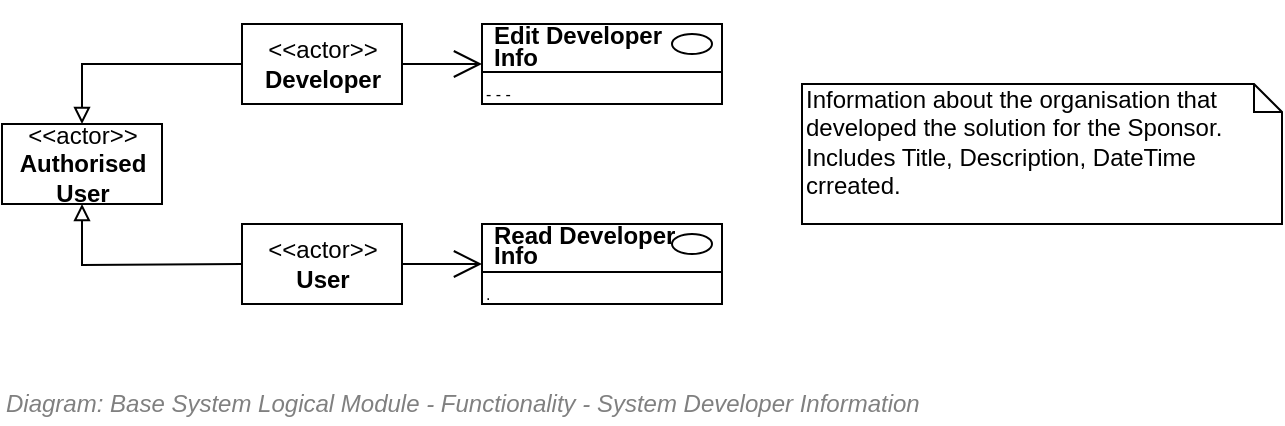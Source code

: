 <mxfile compressed="false" version="20.3.0" type="device">
  <diagram name="Functionality/System Logical Module/Developer Information" id="UhkV6HdyAc4lgxbhkPH5">
    <mxGraphModel dx="782" dy="549" grid="1" gridSize="10" guides="1" tooltips="1" connect="1" arrows="1" fold="1" page="1" pageScale="1" pageWidth="827" pageHeight="1169" math="0" shadow="0">
      <root>
        <mxCell id="8u1NRN3YQbFhW1grfORo-0" />
        <mxCell id="8u1NRN3YQbFhW1grfORo-9" value="Diagram/Use Cases" parent="8u1NRN3YQbFhW1grfORo-0" />
        <mxCell id="tGjOaxrCl9Wp_P7_Ldbx-0" style="edgeStyle=orthogonalEdgeStyle;rounded=0;orthogonalLoop=1;jettySize=auto;html=1;endArrow=block;endFill=0;" edge="1" parent="8u1NRN3YQbFhW1grfORo-9" source="tGjOaxrCl9Wp_P7_Ldbx-1" target="tGjOaxrCl9Wp_P7_Ldbx-2">
          <mxGeometry relative="1" as="geometry" />
        </mxCell>
        <mxCell id="tGjOaxrCl9Wp_P7_Ldbx-1" value="&amp;lt;&amp;lt;actor&amp;gt;&amp;gt;&lt;br&gt;&lt;b&gt;Developer&lt;br&gt;&lt;/b&gt;" style="text;html=1;align=center;verticalAlign=middle;dashed=0;fillColor=#ffffff;strokeColor=#000000;" vertex="1" parent="8u1NRN3YQbFhW1grfORo-9">
          <mxGeometry x="240" y="280" width="80" height="40" as="geometry" />
        </mxCell>
        <mxCell id="tGjOaxrCl9Wp_P7_Ldbx-2" value="&amp;lt;&amp;lt;actor&amp;gt;&amp;gt;&lt;br&gt;&lt;b&gt;Authorised&lt;br&gt;User&lt;br&gt;&lt;/b&gt;" style="text;html=1;align=center;verticalAlign=middle;dashed=0;fillColor=#ffffff;strokeColor=#000000;" vertex="1" parent="8u1NRN3YQbFhW1grfORo-9">
          <mxGeometry x="120" y="330" width="80" height="40" as="geometry" />
        </mxCell>
        <mxCell id="tGjOaxrCl9Wp_P7_Ldbx-3" value="" style="fontStyle=1;align=left;verticalAlign=top;childLayout=stackLayout;horizontal=1;horizontalStack=0;resizeParent=1;resizeParentMax=0;resizeLast=0;marginBottom=0;" vertex="1" parent="8u1NRN3YQbFhW1grfORo-9">
          <mxGeometry x="360" y="280" width="120" height="40" as="geometry" />
        </mxCell>
        <mxCell id="tGjOaxrCl9Wp_P7_Ldbx-4" value="&lt;p style=&quot;line-height: 0.9;&quot;&gt;Edit Developer&lt;br&gt;Info&lt;/p&gt;" style="html=1;align=left;spacingLeft=4;verticalAlign=middle;strokeColor=none;fillColor=none;fontStyle=1;spacingTop=2;" vertex="1" parent="tGjOaxrCl9Wp_P7_Ldbx-3">
          <mxGeometry width="120" height="20" as="geometry" />
        </mxCell>
        <mxCell id="tGjOaxrCl9Wp_P7_Ldbx-5" value="" style="shape=ellipse;" vertex="1" parent="tGjOaxrCl9Wp_P7_Ldbx-4">
          <mxGeometry x="1" width="20" height="10" relative="1" as="geometry">
            <mxPoint x="-25" y="5" as="offset" />
          </mxGeometry>
        </mxCell>
        <mxCell id="tGjOaxrCl9Wp_P7_Ldbx-6" value="" style="line;strokeWidth=1;fillColor=none;align=left;verticalAlign=middle;spacingTop=-1;spacingLeft=3;spacingRight=3;rotatable=0;labelPosition=right;points=[];portConstraint=eastwest;" vertex="1" parent="tGjOaxrCl9Wp_P7_Ldbx-3">
          <mxGeometry y="20" width="120" height="8" as="geometry" />
        </mxCell>
        <mxCell id="tGjOaxrCl9Wp_P7_Ldbx-7" value="- - -" style="html=1;align=left;spacingLeft=4;verticalAlign=top;strokeColor=none;fillColor=none;fontSize=8;spacing=-2;" vertex="1" parent="tGjOaxrCl9Wp_P7_Ldbx-3">
          <mxGeometry y="28" width="120" height="12" as="geometry" />
        </mxCell>
        <mxCell id="tGjOaxrCl9Wp_P7_Ldbx-8" value="" style="endArrow=open;endFill=1;endSize=12;html=1;strokeColor=#000000;fontSize=10;entryX=0;entryY=0.5;entryDx=0;entryDy=0;" edge="1" parent="8u1NRN3YQbFhW1grfORo-9">
          <mxGeometry width="160" relative="1" as="geometry">
            <mxPoint x="320" y="300" as="sourcePoint" />
            <mxPoint x="360" y="300" as="targetPoint" />
          </mxGeometry>
        </mxCell>
        <mxCell id="tGjOaxrCl9Wp_P7_Ldbx-9" style="edgeStyle=orthogonalEdgeStyle;rounded=0;orthogonalLoop=1;jettySize=auto;html=1;endArrow=block;endFill=0;" edge="1" parent="8u1NRN3YQbFhW1grfORo-9" target="tGjOaxrCl9Wp_P7_Ldbx-2">
          <mxGeometry relative="1" as="geometry">
            <mxPoint x="240" y="400" as="sourcePoint" />
            <mxPoint x="200" y="400" as="targetPoint" />
          </mxGeometry>
        </mxCell>
        <mxCell id="tGjOaxrCl9Wp_P7_Ldbx-10" value="&amp;lt;&amp;lt;actor&amp;gt;&amp;gt;&lt;br&gt;&lt;b&gt;User&lt;br&gt;&lt;/b&gt;" style="text;html=1;align=center;verticalAlign=middle;dashed=0;fillColor=#ffffff;strokeColor=#000000;" vertex="1" parent="8u1NRN3YQbFhW1grfORo-9">
          <mxGeometry x="240" y="380" width="80" height="40" as="geometry" />
        </mxCell>
        <mxCell id="tGjOaxrCl9Wp_P7_Ldbx-11" value="" style="fontStyle=1;align=left;verticalAlign=top;childLayout=stackLayout;horizontal=1;horizontalStack=0;resizeParent=1;resizeParentMax=0;resizeLast=0;marginBottom=0;" vertex="1" parent="8u1NRN3YQbFhW1grfORo-9">
          <mxGeometry x="360" y="380" width="120" height="40" as="geometry" />
        </mxCell>
        <mxCell id="tGjOaxrCl9Wp_P7_Ldbx-12" value="&lt;p style=&quot;line-height: 0.8;&quot;&gt;Read Developer&lt;br&gt;Info&lt;/p&gt;" style="html=1;align=left;spacingLeft=4;verticalAlign=middle;strokeColor=none;fillColor=none;fontStyle=1;spacingTop=2;" vertex="1" parent="tGjOaxrCl9Wp_P7_Ldbx-11">
          <mxGeometry width="120" height="20" as="geometry" />
        </mxCell>
        <mxCell id="tGjOaxrCl9Wp_P7_Ldbx-13" value="" style="shape=ellipse;" vertex="1" parent="tGjOaxrCl9Wp_P7_Ldbx-12">
          <mxGeometry x="1" width="20" height="10" relative="1" as="geometry">
            <mxPoint x="-25" y="5" as="offset" />
          </mxGeometry>
        </mxCell>
        <mxCell id="tGjOaxrCl9Wp_P7_Ldbx-14" value="" style="line;strokeWidth=1;fillColor=none;align=left;verticalAlign=middle;spacingTop=-1;spacingLeft=3;spacingRight=3;rotatable=0;labelPosition=right;points=[];portConstraint=eastwest;" vertex="1" parent="tGjOaxrCl9Wp_P7_Ldbx-11">
          <mxGeometry y="20" width="120" height="8" as="geometry" />
        </mxCell>
        <mxCell id="tGjOaxrCl9Wp_P7_Ldbx-15" value="." style="html=1;align=left;spacingLeft=4;verticalAlign=top;strokeColor=none;fillColor=none;fontSize=8;spacing=-2;" vertex="1" parent="tGjOaxrCl9Wp_P7_Ldbx-11">
          <mxGeometry y="28" width="120" height="12" as="geometry" />
        </mxCell>
        <mxCell id="tGjOaxrCl9Wp_P7_Ldbx-16" value="" style="endArrow=open;endFill=1;endSize=12;html=1;strokeColor=#000000;fontSize=10;entryX=0;entryY=1;entryDx=0;entryDy=0;exitX=1;exitY=0.5;exitDx=0;exitDy=0;" edge="1" parent="8u1NRN3YQbFhW1grfORo-9" source="tGjOaxrCl9Wp_P7_Ldbx-10" target="tGjOaxrCl9Wp_P7_Ldbx-12">
          <mxGeometry width="160" relative="1" as="geometry">
            <mxPoint x="330.0" y="400" as="sourcePoint" />
            <mxPoint x="370.0" y="400" as="targetPoint" />
          </mxGeometry>
        </mxCell>
        <mxCell id="8u1NRN3YQbFhW1grfORo-20" value="Notes" parent="8u1NRN3YQbFhW1grfORo-0" />
        <mxCell id="8u1NRN3YQbFhW1grfORo-21" value="Information about the organisation that developed the solution for the Sponsor.&amp;nbsp;&lt;br&gt;Includes Title, Description, DateTime crreated." style="shape=note;whiteSpace=wrap;html=1;size=14;verticalAlign=top;align=left;spacingTop=-6;strokeWidth=1;fillColor=none;fontSize=12;" parent="8u1NRN3YQbFhW1grfORo-20" vertex="1">
          <mxGeometry x="520" y="310" width="240" height="70" as="geometry" />
        </mxCell>
        <mxCell id="8u1NRN3YQbFhW1grfORo-7" value="Title/Diagram" parent="8u1NRN3YQbFhW1grfORo-0" />
        <mxCell id="8u1NRN3YQbFhW1grfORo-8" value="&lt;font style=&quot;font-size: 12px&quot;&gt;Diagram: Base System Logical Module -&amp;nbsp;Functionality -&amp;nbsp;System Developer Information&lt;/font&gt;" style="text;strokeColor=none;fillColor=none;html=1;fontSize=12;fontStyle=2;verticalAlign=middle;align=left;shadow=0;glass=0;comic=0;opacity=30;fontColor=#808080;" parent="8u1NRN3YQbFhW1grfORo-7" vertex="1">
          <mxGeometry x="120" y="460" width="520" height="20" as="geometry" />
        </mxCell>
        <mxCell id="8u1NRN3YQbFhW1grfORo-1" value="About" parent="8u1NRN3YQbFhW1grfORo-0" />
        <UserObject label="" tooltip="ABOUT&#xa;&#xa;The sponsor is the organisation that is paying for the development of the system.&#xa;&#xa;&#xa;&#xa;Note that a User Interface will most probably want to refer to the Reseller information." id="8u1NRN3YQbFhW1grfORo-2">
          <mxCell style="shape=image;html=1;verticalAlign=top;verticalLabelPosition=bottom;labelBackgroundColor=#ffffff;imageAspect=0;aspect=fixed;image=https://cdn1.iconfinder.com/data/icons/hawcons/32/699014-icon-28-information-128.png;shadow=0;dashed=0;fontFamily=Helvetica;fontSize=12;fontColor=#000000;align=center;strokeColor=#000000;fillColor=#505050;dashPattern=1 1;" parent="8u1NRN3YQbFhW1grfORo-1" vertex="1">
            <mxGeometry x="660" y="460" width="20" height="20" as="geometry" />
          </mxCell>
        </UserObject>
      </root>
    </mxGraphModel>
  </diagram>
</mxfile>
